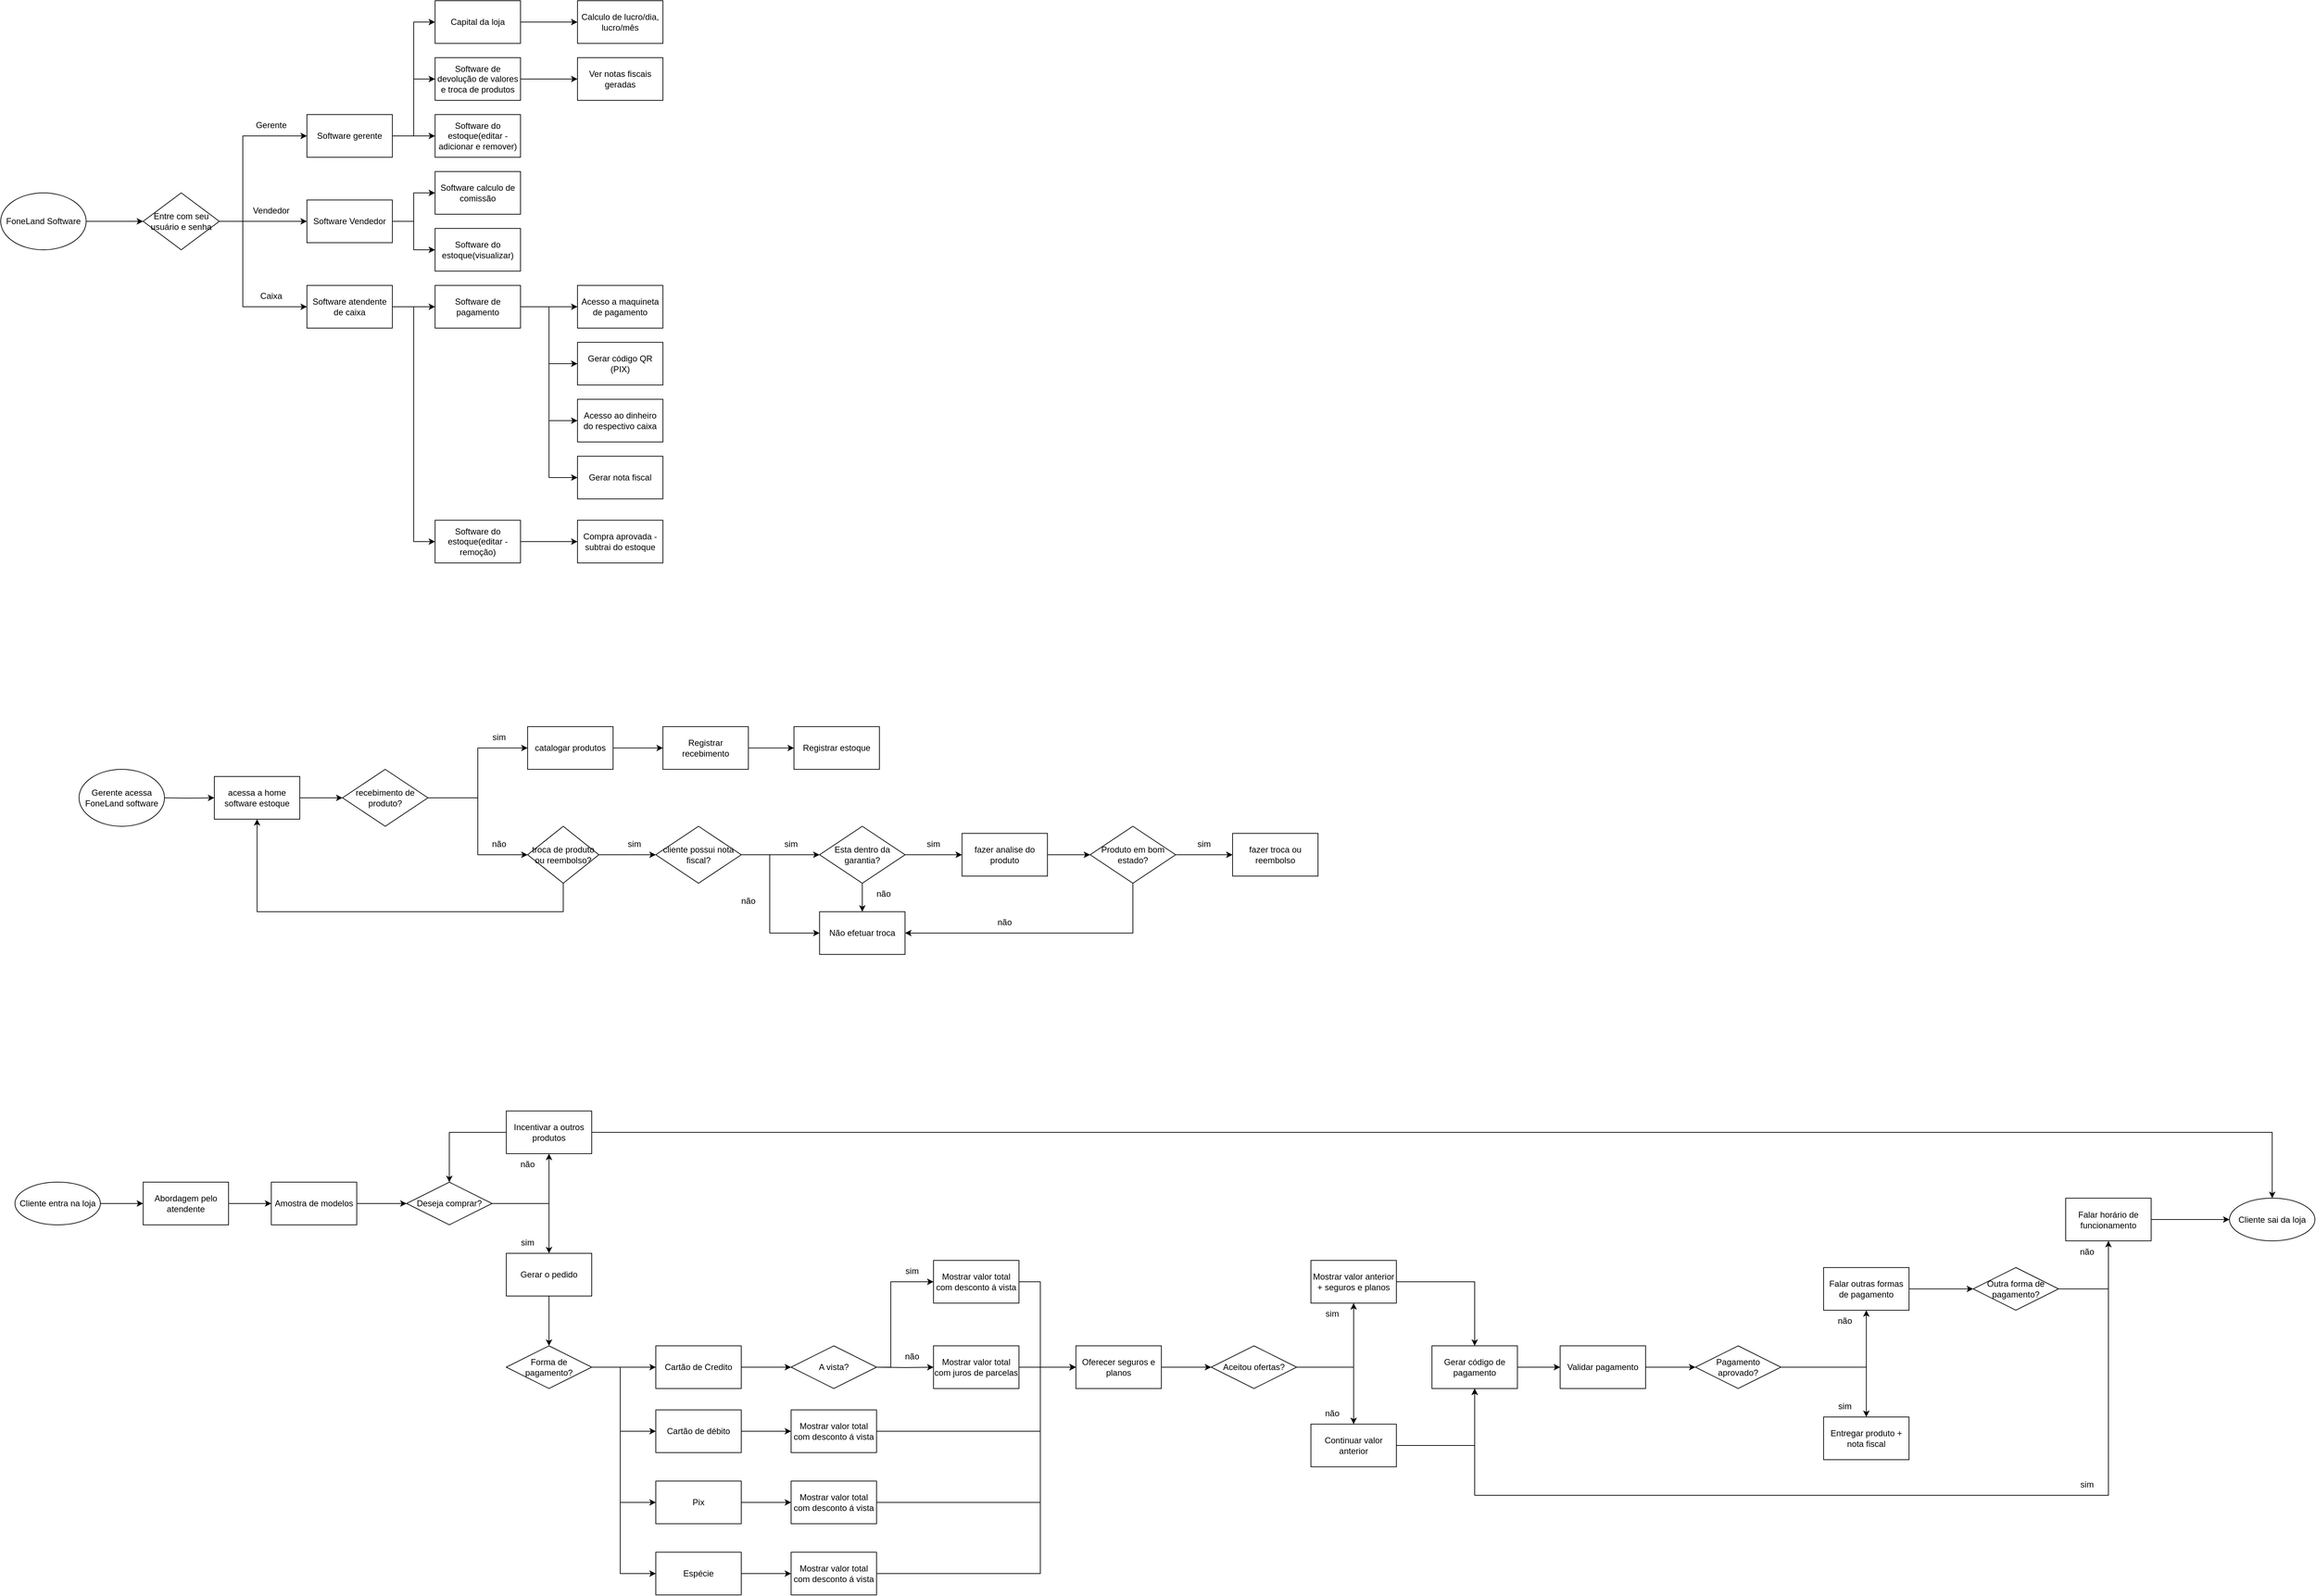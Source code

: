 <mxfile version="21.2.9" type="device">
  <diagram name="Página-1" id="Xs3ifvzI2LJTr8QBWfeC">
    <mxGraphModel dx="3720" dy="2811" grid="1" gridSize="10" guides="1" tooltips="1" connect="1" arrows="1" fold="1" page="1" pageScale="1" pageWidth="827" pageHeight="1169" math="0" shadow="0">
      <root>
        <mxCell id="0" />
        <mxCell id="1" parent="0" />
        <mxCell id="K2g0FsAZ2H5_rs0uaE8K-20" style="edgeStyle=orthogonalEdgeStyle;rounded=0;orthogonalLoop=1;jettySize=auto;html=1;entryX=0;entryY=0.5;entryDx=0;entryDy=0;" edge="1" parent="1" source="K2g0FsAZ2H5_rs0uaE8K-21" target="K2g0FsAZ2H5_rs0uaE8K-25">
          <mxGeometry relative="1" as="geometry" />
        </mxCell>
        <mxCell id="K2g0FsAZ2H5_rs0uaE8K-21" value="Abordagem pelo atendente" style="rounded=0;whiteSpace=wrap;html=1;" vertex="1" parent="1">
          <mxGeometry x="200" y="890" width="120" height="60" as="geometry" />
        </mxCell>
        <mxCell id="K2g0FsAZ2H5_rs0uaE8K-22" style="edgeStyle=orthogonalEdgeStyle;rounded=0;orthogonalLoop=1;jettySize=auto;html=1;" edge="1" parent="1" source="K2g0FsAZ2H5_rs0uaE8K-23" target="K2g0FsAZ2H5_rs0uaE8K-21">
          <mxGeometry relative="1" as="geometry" />
        </mxCell>
        <mxCell id="K2g0FsAZ2H5_rs0uaE8K-23" value="Cliente entra na loja" style="ellipse;whiteSpace=wrap;html=1;" vertex="1" parent="1">
          <mxGeometry x="20" y="890" width="120" height="60" as="geometry" />
        </mxCell>
        <mxCell id="K2g0FsAZ2H5_rs0uaE8K-24" style="edgeStyle=orthogonalEdgeStyle;rounded=0;orthogonalLoop=1;jettySize=auto;html=1;" edge="1" parent="1" source="K2g0FsAZ2H5_rs0uaE8K-25" target="K2g0FsAZ2H5_rs0uaE8K-28">
          <mxGeometry relative="1" as="geometry" />
        </mxCell>
        <mxCell id="K2g0FsAZ2H5_rs0uaE8K-25" value="Amostra de modelos" style="rounded=0;whiteSpace=wrap;html=1;" vertex="1" parent="1">
          <mxGeometry x="380" y="890" width="120" height="60" as="geometry" />
        </mxCell>
        <mxCell id="K2g0FsAZ2H5_rs0uaE8K-26" value="" style="edgeStyle=orthogonalEdgeStyle;rounded=0;orthogonalLoop=1;jettySize=auto;html=1;" edge="1" parent="1" source="K2g0FsAZ2H5_rs0uaE8K-28" target="K2g0FsAZ2H5_rs0uaE8K-30">
          <mxGeometry relative="1" as="geometry" />
        </mxCell>
        <mxCell id="K2g0FsAZ2H5_rs0uaE8K-27" value="" style="edgeStyle=orthogonalEdgeStyle;rounded=0;orthogonalLoop=1;jettySize=auto;html=1;" edge="1" parent="1" source="K2g0FsAZ2H5_rs0uaE8K-28" target="K2g0FsAZ2H5_rs0uaE8K-33">
          <mxGeometry relative="1" as="geometry" />
        </mxCell>
        <mxCell id="K2g0FsAZ2H5_rs0uaE8K-28" value="Deseja comprar?" style="rhombus;whiteSpace=wrap;html=1;" vertex="1" parent="1">
          <mxGeometry x="570" y="890" width="120" height="60" as="geometry" />
        </mxCell>
        <mxCell id="K2g0FsAZ2H5_rs0uaE8K-29" style="edgeStyle=orthogonalEdgeStyle;rounded=0;orthogonalLoop=1;jettySize=auto;html=1;entryX=0.5;entryY=0;entryDx=0;entryDy=0;" edge="1" parent="1" source="K2g0FsAZ2H5_rs0uaE8K-30" target="K2g0FsAZ2H5_rs0uaE8K-42">
          <mxGeometry relative="1" as="geometry" />
        </mxCell>
        <mxCell id="K2g0FsAZ2H5_rs0uaE8K-30" value="Gerar o pedido" style="whiteSpace=wrap;html=1;" vertex="1" parent="1">
          <mxGeometry x="710" y="990" width="120" height="60" as="geometry" />
        </mxCell>
        <mxCell id="K2g0FsAZ2H5_rs0uaE8K-31" style="edgeStyle=orthogonalEdgeStyle;rounded=0;orthogonalLoop=1;jettySize=auto;html=1;entryX=0.5;entryY=0;entryDx=0;entryDy=0;" edge="1" parent="1" source="K2g0FsAZ2H5_rs0uaE8K-33" target="K2g0FsAZ2H5_rs0uaE8K-28">
          <mxGeometry relative="1" as="geometry" />
        </mxCell>
        <mxCell id="K2g0FsAZ2H5_rs0uaE8K-32" style="edgeStyle=orthogonalEdgeStyle;rounded=0;orthogonalLoop=1;jettySize=auto;html=1;" edge="1" parent="1" source="K2g0FsAZ2H5_rs0uaE8K-33" target="K2g0FsAZ2H5_rs0uaE8K-90">
          <mxGeometry relative="1" as="geometry" />
        </mxCell>
        <mxCell id="K2g0FsAZ2H5_rs0uaE8K-33" value="Incentivar a outros produtos" style="whiteSpace=wrap;html=1;" vertex="1" parent="1">
          <mxGeometry x="710" y="790" width="120" height="60" as="geometry" />
        </mxCell>
        <mxCell id="K2g0FsAZ2H5_rs0uaE8K-34" value="sim" style="text;html=1;strokeColor=none;fillColor=none;align=center;verticalAlign=middle;whiteSpace=wrap;rounded=0;" vertex="1" parent="1">
          <mxGeometry x="710" y="960" width="60" height="30" as="geometry" />
        </mxCell>
        <mxCell id="K2g0FsAZ2H5_rs0uaE8K-35" value="não" style="text;html=1;strokeColor=none;fillColor=none;align=center;verticalAlign=middle;whiteSpace=wrap;rounded=0;" vertex="1" parent="1">
          <mxGeometry x="710" y="850" width="60" height="30" as="geometry" />
        </mxCell>
        <mxCell id="K2g0FsAZ2H5_rs0uaE8K-36" style="edgeStyle=orthogonalEdgeStyle;rounded=0;orthogonalLoop=1;jettySize=auto;html=1;entryX=0;entryY=0.5;entryDx=0;entryDy=0;" edge="1" parent="1" source="K2g0FsAZ2H5_rs0uaE8K-37" target="K2g0FsAZ2H5_rs0uaE8K-51">
          <mxGeometry relative="1" as="geometry">
            <Array as="points">
              <mxPoint x="1250" y="1150" />
              <mxPoint x="1250" y="1030" />
            </Array>
          </mxGeometry>
        </mxCell>
        <mxCell id="K2g0FsAZ2H5_rs0uaE8K-37" value="A vista?" style="rhombus;whiteSpace=wrap;html=1;" vertex="1" parent="1">
          <mxGeometry x="1110" y="1120" width="120" height="60" as="geometry" />
        </mxCell>
        <mxCell id="K2g0FsAZ2H5_rs0uaE8K-38" value="" style="edgeStyle=orthogonalEdgeStyle;rounded=0;orthogonalLoop=1;jettySize=auto;html=1;entryX=0;entryY=0.5;entryDx=0;entryDy=0;" edge="1" parent="1" source="K2g0FsAZ2H5_rs0uaE8K-42" target="K2g0FsAZ2H5_rs0uaE8K-44">
          <mxGeometry relative="1" as="geometry">
            <Array as="points">
              <mxPoint x="870" y="1150" />
              <mxPoint x="870" y="1240" />
            </Array>
          </mxGeometry>
        </mxCell>
        <mxCell id="K2g0FsAZ2H5_rs0uaE8K-39" style="edgeStyle=orthogonalEdgeStyle;rounded=0;orthogonalLoop=1;jettySize=auto;html=1;entryX=0;entryY=0.5;entryDx=0;entryDy=0;" edge="1" parent="1" source="K2g0FsAZ2H5_rs0uaE8K-42" target="K2g0FsAZ2H5_rs0uaE8K-46">
          <mxGeometry relative="1" as="geometry" />
        </mxCell>
        <mxCell id="K2g0FsAZ2H5_rs0uaE8K-40" style="edgeStyle=orthogonalEdgeStyle;rounded=0;orthogonalLoop=1;jettySize=auto;html=1;entryX=0;entryY=0.5;entryDx=0;entryDy=0;" edge="1" parent="1" source="K2g0FsAZ2H5_rs0uaE8K-42" target="K2g0FsAZ2H5_rs0uaE8K-48">
          <mxGeometry relative="1" as="geometry">
            <Array as="points">
              <mxPoint x="870" y="1150" />
              <mxPoint x="870" y="1340" />
            </Array>
          </mxGeometry>
        </mxCell>
        <mxCell id="K2g0FsAZ2H5_rs0uaE8K-41" style="edgeStyle=orthogonalEdgeStyle;rounded=0;orthogonalLoop=1;jettySize=auto;html=1;entryX=0;entryY=0.5;entryDx=0;entryDy=0;" edge="1" parent="1" source="K2g0FsAZ2H5_rs0uaE8K-42" target="K2g0FsAZ2H5_rs0uaE8K-92">
          <mxGeometry relative="1" as="geometry">
            <Array as="points">
              <mxPoint x="870" y="1150" />
              <mxPoint x="870" y="1440" />
            </Array>
          </mxGeometry>
        </mxCell>
        <mxCell id="K2g0FsAZ2H5_rs0uaE8K-42" value="Forma de pagamento?" style="rhombus;whiteSpace=wrap;html=1;" vertex="1" parent="1">
          <mxGeometry x="710" y="1120" width="120" height="60" as="geometry" />
        </mxCell>
        <mxCell id="K2g0FsAZ2H5_rs0uaE8K-43" style="edgeStyle=orthogonalEdgeStyle;rounded=0;orthogonalLoop=1;jettySize=auto;html=1;" edge="1" parent="1" source="K2g0FsAZ2H5_rs0uaE8K-44" target="K2g0FsAZ2H5_rs0uaE8K-55">
          <mxGeometry relative="1" as="geometry" />
        </mxCell>
        <mxCell id="K2g0FsAZ2H5_rs0uaE8K-44" value="Cartão de débito" style="whiteSpace=wrap;html=1;" vertex="1" parent="1">
          <mxGeometry x="920" y="1210" width="120" height="60" as="geometry" />
        </mxCell>
        <mxCell id="K2g0FsAZ2H5_rs0uaE8K-45" style="edgeStyle=orthogonalEdgeStyle;rounded=0;orthogonalLoop=1;jettySize=auto;html=1;entryX=0;entryY=0.5;entryDx=0;entryDy=0;" edge="1" parent="1" source="K2g0FsAZ2H5_rs0uaE8K-46" target="K2g0FsAZ2H5_rs0uaE8K-37">
          <mxGeometry relative="1" as="geometry" />
        </mxCell>
        <mxCell id="K2g0FsAZ2H5_rs0uaE8K-46" value="Cartão de Credito" style="whiteSpace=wrap;html=1;" vertex="1" parent="1">
          <mxGeometry x="920" y="1120" width="120" height="60" as="geometry" />
        </mxCell>
        <mxCell id="K2g0FsAZ2H5_rs0uaE8K-47" style="edgeStyle=orthogonalEdgeStyle;rounded=0;orthogonalLoop=1;jettySize=auto;html=1;entryX=0;entryY=0.5;entryDx=0;entryDy=0;" edge="1" parent="1" source="K2g0FsAZ2H5_rs0uaE8K-48" target="K2g0FsAZ2H5_rs0uaE8K-57">
          <mxGeometry relative="1" as="geometry" />
        </mxCell>
        <mxCell id="K2g0FsAZ2H5_rs0uaE8K-48" value="Pix" style="whiteSpace=wrap;html=1;" vertex="1" parent="1">
          <mxGeometry x="920" y="1310" width="120" height="60" as="geometry" />
        </mxCell>
        <mxCell id="K2g0FsAZ2H5_rs0uaE8K-49" style="edgeStyle=orthogonalEdgeStyle;rounded=0;orthogonalLoop=1;jettySize=auto;html=1;entryX=0;entryY=0.5;entryDx=0;entryDy=0;" edge="1" parent="1" target="K2g0FsAZ2H5_rs0uaE8K-53">
          <mxGeometry relative="1" as="geometry">
            <mxPoint x="1230" y="1150" as="sourcePoint" />
          </mxGeometry>
        </mxCell>
        <mxCell id="K2g0FsAZ2H5_rs0uaE8K-50" style="edgeStyle=orthogonalEdgeStyle;rounded=0;orthogonalLoop=1;jettySize=auto;html=1;entryX=0;entryY=0.5;entryDx=0;entryDy=0;" edge="1" parent="1" source="K2g0FsAZ2H5_rs0uaE8K-51" target="K2g0FsAZ2H5_rs0uaE8K-59">
          <mxGeometry relative="1" as="geometry">
            <Array as="points">
              <mxPoint x="1460" y="1030" />
              <mxPoint x="1460" y="1150" />
            </Array>
          </mxGeometry>
        </mxCell>
        <mxCell id="K2g0FsAZ2H5_rs0uaE8K-51" value="Mostrar valor total com desconto á vista" style="whiteSpace=wrap;html=1;" vertex="1" parent="1">
          <mxGeometry x="1310" y="1000" width="120" height="60" as="geometry" />
        </mxCell>
        <mxCell id="K2g0FsAZ2H5_rs0uaE8K-52" style="edgeStyle=orthogonalEdgeStyle;rounded=0;orthogonalLoop=1;jettySize=auto;html=1;entryX=0;entryY=0.5;entryDx=0;entryDy=0;" edge="1" parent="1" source="K2g0FsAZ2H5_rs0uaE8K-53" target="K2g0FsAZ2H5_rs0uaE8K-59">
          <mxGeometry relative="1" as="geometry" />
        </mxCell>
        <mxCell id="K2g0FsAZ2H5_rs0uaE8K-53" value="Mostrar valor total com juros de parcelas" style="whiteSpace=wrap;html=1;" vertex="1" parent="1">
          <mxGeometry x="1310" y="1120" width="120" height="60" as="geometry" />
        </mxCell>
        <mxCell id="K2g0FsAZ2H5_rs0uaE8K-54" style="edgeStyle=orthogonalEdgeStyle;rounded=0;orthogonalLoop=1;jettySize=auto;html=1;entryX=0;entryY=0.5;entryDx=0;entryDy=0;" edge="1" parent="1" source="K2g0FsAZ2H5_rs0uaE8K-55" target="K2g0FsAZ2H5_rs0uaE8K-59">
          <mxGeometry relative="1" as="geometry">
            <Array as="points">
              <mxPoint x="1460" y="1240" />
              <mxPoint x="1460" y="1150" />
            </Array>
          </mxGeometry>
        </mxCell>
        <mxCell id="K2g0FsAZ2H5_rs0uaE8K-55" value="Mostrar valor total com desconto á vista" style="whiteSpace=wrap;html=1;" vertex="1" parent="1">
          <mxGeometry x="1110" y="1210" width="120" height="60" as="geometry" />
        </mxCell>
        <mxCell id="K2g0FsAZ2H5_rs0uaE8K-56" style="edgeStyle=orthogonalEdgeStyle;rounded=0;orthogonalLoop=1;jettySize=auto;html=1;entryX=0;entryY=0.5;entryDx=0;entryDy=0;" edge="1" parent="1" source="K2g0FsAZ2H5_rs0uaE8K-57" target="K2g0FsAZ2H5_rs0uaE8K-59">
          <mxGeometry relative="1" as="geometry">
            <Array as="points">
              <mxPoint x="1460" y="1340" />
              <mxPoint x="1460" y="1150" />
            </Array>
          </mxGeometry>
        </mxCell>
        <mxCell id="K2g0FsAZ2H5_rs0uaE8K-57" value="Mostrar valor total com desconto á vista" style="whiteSpace=wrap;html=1;" vertex="1" parent="1">
          <mxGeometry x="1110" y="1310" width="120" height="60" as="geometry" />
        </mxCell>
        <mxCell id="K2g0FsAZ2H5_rs0uaE8K-58" style="edgeStyle=orthogonalEdgeStyle;rounded=0;orthogonalLoop=1;jettySize=auto;html=1;entryX=0;entryY=0.5;entryDx=0;entryDy=0;" edge="1" parent="1" source="K2g0FsAZ2H5_rs0uaE8K-59" target="K2g0FsAZ2H5_rs0uaE8K-68">
          <mxGeometry relative="1" as="geometry" />
        </mxCell>
        <mxCell id="K2g0FsAZ2H5_rs0uaE8K-59" value="Oferecer seguros e planos" style="whiteSpace=wrap;html=1;" vertex="1" parent="1">
          <mxGeometry x="1510" y="1120" width="120" height="60" as="geometry" />
        </mxCell>
        <mxCell id="K2g0FsAZ2H5_rs0uaE8K-60" style="edgeStyle=orthogonalEdgeStyle;rounded=0;orthogonalLoop=1;jettySize=auto;html=1;" edge="1" parent="1" source="K2g0FsAZ2H5_rs0uaE8K-62" target="K2g0FsAZ2H5_rs0uaE8K-65">
          <mxGeometry relative="1" as="geometry" />
        </mxCell>
        <mxCell id="K2g0FsAZ2H5_rs0uaE8K-61" style="edgeStyle=orthogonalEdgeStyle;rounded=0;orthogonalLoop=1;jettySize=auto;html=1;" edge="1" parent="1" source="K2g0FsAZ2H5_rs0uaE8K-62" target="K2g0FsAZ2H5_rs0uaE8K-64">
          <mxGeometry relative="1" as="geometry" />
        </mxCell>
        <mxCell id="K2g0FsAZ2H5_rs0uaE8K-62" value="Pagamento aprovado?" style="rhombus;whiteSpace=wrap;html=1;" vertex="1" parent="1">
          <mxGeometry x="2380" y="1120" width="120" height="60" as="geometry" />
        </mxCell>
        <mxCell id="K2g0FsAZ2H5_rs0uaE8K-63" style="edgeStyle=orthogonalEdgeStyle;rounded=0;orthogonalLoop=1;jettySize=auto;html=1;entryX=0;entryY=0.5;entryDx=0;entryDy=0;" edge="1" parent="1" source="K2g0FsAZ2H5_rs0uaE8K-64" target="K2g0FsAZ2H5_rs0uaE8K-85">
          <mxGeometry relative="1" as="geometry" />
        </mxCell>
        <mxCell id="K2g0FsAZ2H5_rs0uaE8K-64" value="Falar outras formas de pagamento" style="whiteSpace=wrap;html=1;" vertex="1" parent="1">
          <mxGeometry x="2560" y="1010" width="120" height="60" as="geometry" />
        </mxCell>
        <mxCell id="K2g0FsAZ2H5_rs0uaE8K-65" value="Entregar produto + nota fiscal" style="whiteSpace=wrap;html=1;" vertex="1" parent="1">
          <mxGeometry x="2560" y="1220" width="120" height="60" as="geometry" />
        </mxCell>
        <mxCell id="K2g0FsAZ2H5_rs0uaE8K-66" style="edgeStyle=orthogonalEdgeStyle;rounded=0;orthogonalLoop=1;jettySize=auto;html=1;entryX=0.5;entryY=1;entryDx=0;entryDy=0;" edge="1" parent="1" source="K2g0FsAZ2H5_rs0uaE8K-68" target="K2g0FsAZ2H5_rs0uaE8K-72">
          <mxGeometry relative="1" as="geometry" />
        </mxCell>
        <mxCell id="K2g0FsAZ2H5_rs0uaE8K-67" style="edgeStyle=orthogonalEdgeStyle;rounded=0;orthogonalLoop=1;jettySize=auto;html=1;entryX=0.5;entryY=0;entryDx=0;entryDy=0;" edge="1" parent="1" source="K2g0FsAZ2H5_rs0uaE8K-68" target="K2g0FsAZ2H5_rs0uaE8K-74">
          <mxGeometry relative="1" as="geometry" />
        </mxCell>
        <mxCell id="K2g0FsAZ2H5_rs0uaE8K-68" value="Aceitou ofertas?" style="rhombus;whiteSpace=wrap;html=1;" vertex="1" parent="1">
          <mxGeometry x="1700" y="1120" width="120" height="60" as="geometry" />
        </mxCell>
        <mxCell id="K2g0FsAZ2H5_rs0uaE8K-69" value="sim" style="text;html=1;strokeColor=none;fillColor=none;align=center;verticalAlign=middle;whiteSpace=wrap;rounded=0;" vertex="1" parent="1">
          <mxGeometry x="1250" y="1000" width="60" height="30" as="geometry" />
        </mxCell>
        <mxCell id="K2g0FsAZ2H5_rs0uaE8K-70" value="não" style="text;html=1;strokeColor=none;fillColor=none;align=center;verticalAlign=middle;whiteSpace=wrap;rounded=0;" vertex="1" parent="1">
          <mxGeometry x="1250" y="1120" width="60" height="30" as="geometry" />
        </mxCell>
        <mxCell id="K2g0FsAZ2H5_rs0uaE8K-71" style="edgeStyle=orthogonalEdgeStyle;rounded=0;orthogonalLoop=1;jettySize=auto;html=1;entryX=0.5;entryY=0;entryDx=0;entryDy=0;" edge="1" parent="1" source="K2g0FsAZ2H5_rs0uaE8K-72" target="K2g0FsAZ2H5_rs0uaE8K-78">
          <mxGeometry relative="1" as="geometry" />
        </mxCell>
        <mxCell id="K2g0FsAZ2H5_rs0uaE8K-72" value="Mostrar valor anterior + seguros e planos" style="rounded=0;whiteSpace=wrap;html=1;" vertex="1" parent="1">
          <mxGeometry x="1840" y="1000" width="120" height="60" as="geometry" />
        </mxCell>
        <mxCell id="K2g0FsAZ2H5_rs0uaE8K-73" style="edgeStyle=orthogonalEdgeStyle;rounded=0;orthogonalLoop=1;jettySize=auto;html=1;entryX=0.5;entryY=1;entryDx=0;entryDy=0;" edge="1" parent="1" source="K2g0FsAZ2H5_rs0uaE8K-74" target="K2g0FsAZ2H5_rs0uaE8K-78">
          <mxGeometry relative="1" as="geometry" />
        </mxCell>
        <mxCell id="K2g0FsAZ2H5_rs0uaE8K-74" value="Continuar valor anterior" style="rounded=0;whiteSpace=wrap;html=1;" vertex="1" parent="1">
          <mxGeometry x="1840" y="1230" width="120" height="60" as="geometry" />
        </mxCell>
        <mxCell id="K2g0FsAZ2H5_rs0uaE8K-75" value="sim" style="text;html=1;strokeColor=none;fillColor=none;align=center;verticalAlign=middle;whiteSpace=wrap;rounded=0;" vertex="1" parent="1">
          <mxGeometry x="1840" y="1060" width="60" height="30" as="geometry" />
        </mxCell>
        <mxCell id="K2g0FsAZ2H5_rs0uaE8K-76" value="não" style="text;html=1;strokeColor=none;fillColor=none;align=center;verticalAlign=middle;whiteSpace=wrap;rounded=0;" vertex="1" parent="1">
          <mxGeometry x="1840" y="1200" width="60" height="30" as="geometry" />
        </mxCell>
        <mxCell id="K2g0FsAZ2H5_rs0uaE8K-77" style="edgeStyle=orthogonalEdgeStyle;rounded=0;orthogonalLoop=1;jettySize=auto;html=1;entryX=0;entryY=0.5;entryDx=0;entryDy=0;" edge="1" parent="1" source="K2g0FsAZ2H5_rs0uaE8K-78" target="K2g0FsAZ2H5_rs0uaE8K-80">
          <mxGeometry relative="1" as="geometry" />
        </mxCell>
        <mxCell id="K2g0FsAZ2H5_rs0uaE8K-78" value="Gerar código de pagamento" style="rounded=0;whiteSpace=wrap;html=1;" vertex="1" parent="1">
          <mxGeometry x="2010" y="1120" width="120" height="60" as="geometry" />
        </mxCell>
        <mxCell id="K2g0FsAZ2H5_rs0uaE8K-79" style="edgeStyle=orthogonalEdgeStyle;rounded=0;orthogonalLoop=1;jettySize=auto;html=1;" edge="1" parent="1" source="K2g0FsAZ2H5_rs0uaE8K-80" target="K2g0FsAZ2H5_rs0uaE8K-62">
          <mxGeometry relative="1" as="geometry" />
        </mxCell>
        <mxCell id="K2g0FsAZ2H5_rs0uaE8K-80" value="Validar pagamento" style="rounded=0;whiteSpace=wrap;html=1;" vertex="1" parent="1">
          <mxGeometry x="2190" y="1120" width="120" height="60" as="geometry" />
        </mxCell>
        <mxCell id="K2g0FsAZ2H5_rs0uaE8K-81" value="sim" style="text;html=1;strokeColor=none;fillColor=none;align=center;verticalAlign=middle;whiteSpace=wrap;rounded=0;" vertex="1" parent="1">
          <mxGeometry x="2560" y="1190" width="60" height="30" as="geometry" />
        </mxCell>
        <mxCell id="K2g0FsAZ2H5_rs0uaE8K-82" value="não" style="text;html=1;strokeColor=none;fillColor=none;align=center;verticalAlign=middle;whiteSpace=wrap;rounded=0;" vertex="1" parent="1">
          <mxGeometry x="2560" y="1070" width="60" height="30" as="geometry" />
        </mxCell>
        <mxCell id="K2g0FsAZ2H5_rs0uaE8K-83" style="edgeStyle=orthogonalEdgeStyle;rounded=0;orthogonalLoop=1;jettySize=auto;html=1;" edge="1" parent="1" source="K2g0FsAZ2H5_rs0uaE8K-85" target="K2g0FsAZ2H5_rs0uaE8K-87">
          <mxGeometry relative="1" as="geometry" />
        </mxCell>
        <mxCell id="K2g0FsAZ2H5_rs0uaE8K-84" style="edgeStyle=orthogonalEdgeStyle;rounded=0;orthogonalLoop=1;jettySize=auto;html=1;" edge="1" parent="1" source="K2g0FsAZ2H5_rs0uaE8K-85" target="K2g0FsAZ2H5_rs0uaE8K-78">
          <mxGeometry relative="1" as="geometry">
            <Array as="points">
              <mxPoint x="2960" y="1040" />
              <mxPoint x="2960" y="1330" />
              <mxPoint x="2070" y="1330" />
            </Array>
          </mxGeometry>
        </mxCell>
        <mxCell id="K2g0FsAZ2H5_rs0uaE8K-85" value="Outra forma de pagamento?" style="rhombus;whiteSpace=wrap;html=1;" vertex="1" parent="1">
          <mxGeometry x="2770" y="1010" width="120" height="60" as="geometry" />
        </mxCell>
        <mxCell id="K2g0FsAZ2H5_rs0uaE8K-86" style="edgeStyle=orthogonalEdgeStyle;rounded=0;orthogonalLoop=1;jettySize=auto;html=1;" edge="1" parent="1" source="K2g0FsAZ2H5_rs0uaE8K-87" target="K2g0FsAZ2H5_rs0uaE8K-90">
          <mxGeometry relative="1" as="geometry" />
        </mxCell>
        <mxCell id="K2g0FsAZ2H5_rs0uaE8K-87" value="Falar horário de funcionamento" style="whiteSpace=wrap;html=1;" vertex="1" parent="1">
          <mxGeometry x="2900" y="912.5" width="120" height="60" as="geometry" />
        </mxCell>
        <mxCell id="K2g0FsAZ2H5_rs0uaE8K-88" value="sim" style="text;html=1;strokeColor=none;fillColor=none;align=center;verticalAlign=middle;whiteSpace=wrap;rounded=0;" vertex="1" parent="1">
          <mxGeometry x="2900" y="1300" width="60" height="30" as="geometry" />
        </mxCell>
        <mxCell id="K2g0FsAZ2H5_rs0uaE8K-89" value="não" style="text;html=1;strokeColor=none;fillColor=none;align=center;verticalAlign=middle;whiteSpace=wrap;rounded=0;" vertex="1" parent="1">
          <mxGeometry x="2900" y="972.5" width="60" height="30" as="geometry" />
        </mxCell>
        <mxCell id="K2g0FsAZ2H5_rs0uaE8K-90" value="Cliente sai da loja" style="ellipse;whiteSpace=wrap;html=1;" vertex="1" parent="1">
          <mxGeometry x="3130" y="912.5" width="120" height="60" as="geometry" />
        </mxCell>
        <mxCell id="K2g0FsAZ2H5_rs0uaE8K-91" style="edgeStyle=orthogonalEdgeStyle;rounded=0;orthogonalLoop=1;jettySize=auto;html=1;" edge="1" parent="1" source="K2g0FsAZ2H5_rs0uaE8K-92" target="K2g0FsAZ2H5_rs0uaE8K-94">
          <mxGeometry relative="1" as="geometry" />
        </mxCell>
        <mxCell id="K2g0FsAZ2H5_rs0uaE8K-92" value="Espécie" style="whiteSpace=wrap;html=1;" vertex="1" parent="1">
          <mxGeometry x="920" y="1410" width="120" height="60" as="geometry" />
        </mxCell>
        <mxCell id="K2g0FsAZ2H5_rs0uaE8K-93" style="edgeStyle=orthogonalEdgeStyle;rounded=0;orthogonalLoop=1;jettySize=auto;html=1;entryX=0;entryY=0.5;entryDx=0;entryDy=0;" edge="1" parent="1" source="K2g0FsAZ2H5_rs0uaE8K-94" target="K2g0FsAZ2H5_rs0uaE8K-59">
          <mxGeometry relative="1" as="geometry">
            <Array as="points">
              <mxPoint x="1460" y="1440" />
              <mxPoint x="1460" y="1150" />
            </Array>
          </mxGeometry>
        </mxCell>
        <mxCell id="K2g0FsAZ2H5_rs0uaE8K-94" value="Mostrar valor total com desconto á vista" style="whiteSpace=wrap;html=1;" vertex="1" parent="1">
          <mxGeometry x="1110" y="1410" width="120" height="60" as="geometry" />
        </mxCell>
        <mxCell id="K2g0FsAZ2H5_rs0uaE8K-95" style="edgeStyle=orthogonalEdgeStyle;rounded=0;orthogonalLoop=1;jettySize=auto;html=1;" edge="1" parent="1" source="K2g0FsAZ2H5_rs0uaE8K-96" target="K2g0FsAZ2H5_rs0uaE8K-100">
          <mxGeometry relative="1" as="geometry" />
        </mxCell>
        <mxCell id="K2g0FsAZ2H5_rs0uaE8K-96" value="FoneLand Software" style="ellipse;whiteSpace=wrap;html=1;" vertex="1" parent="1">
          <mxGeometry y="-500" width="120" height="80" as="geometry" />
        </mxCell>
        <mxCell id="K2g0FsAZ2H5_rs0uaE8K-97" style="edgeStyle=orthogonalEdgeStyle;rounded=0;orthogonalLoop=1;jettySize=auto;html=1;entryX=0;entryY=0.5;entryDx=0;entryDy=0;" edge="1" parent="1" source="K2g0FsAZ2H5_rs0uaE8K-100" target="K2g0FsAZ2H5_rs0uaE8K-106">
          <mxGeometry relative="1" as="geometry" />
        </mxCell>
        <mxCell id="K2g0FsAZ2H5_rs0uaE8K-98" style="edgeStyle=orthogonalEdgeStyle;rounded=0;orthogonalLoop=1;jettySize=auto;html=1;entryX=0;entryY=0.5;entryDx=0;entryDy=0;" edge="1" parent="1" source="K2g0FsAZ2H5_rs0uaE8K-100" target="K2g0FsAZ2H5_rs0uaE8K-110">
          <mxGeometry relative="1" as="geometry">
            <Array as="points">
              <mxPoint x="340" y="-460" />
              <mxPoint x="340" y="-580" />
              <mxPoint x="430" y="-580" />
            </Array>
          </mxGeometry>
        </mxCell>
        <mxCell id="K2g0FsAZ2H5_rs0uaE8K-99" style="edgeStyle=orthogonalEdgeStyle;rounded=0;orthogonalLoop=1;jettySize=auto;html=1;entryX=0;entryY=0.5;entryDx=0;entryDy=0;" edge="1" parent="1" source="K2g0FsAZ2H5_rs0uaE8K-100" target="K2g0FsAZ2H5_rs0uaE8K-103">
          <mxGeometry relative="1" as="geometry">
            <Array as="points">
              <mxPoint x="340" y="-460" />
              <mxPoint x="340" y="-340" />
            </Array>
          </mxGeometry>
        </mxCell>
        <mxCell id="K2g0FsAZ2H5_rs0uaE8K-100" value="Entre com seu usuário e senha" style="rhombus;whiteSpace=wrap;html=1;" vertex="1" parent="1">
          <mxGeometry x="200" y="-500" width="107" height="80" as="geometry" />
        </mxCell>
        <mxCell id="K2g0FsAZ2H5_rs0uaE8K-101" style="edgeStyle=orthogonalEdgeStyle;rounded=0;orthogonalLoop=1;jettySize=auto;html=1;entryX=0;entryY=0.5;entryDx=0;entryDy=0;" edge="1" parent="1" source="K2g0FsAZ2H5_rs0uaE8K-103" target="K2g0FsAZ2H5_rs0uaE8K-121">
          <mxGeometry relative="1" as="geometry" />
        </mxCell>
        <mxCell id="K2g0FsAZ2H5_rs0uaE8K-102" style="edgeStyle=orthogonalEdgeStyle;rounded=0;orthogonalLoop=1;jettySize=auto;html=1;entryX=0;entryY=0.5;entryDx=0;entryDy=0;" edge="1" parent="1" source="K2g0FsAZ2H5_rs0uaE8K-103" target="K2g0FsAZ2H5_rs0uaE8K-123">
          <mxGeometry relative="1" as="geometry">
            <Array as="points">
              <mxPoint x="580" y="-340" />
              <mxPoint x="580" y="-10" />
            </Array>
          </mxGeometry>
        </mxCell>
        <mxCell id="K2g0FsAZ2H5_rs0uaE8K-103" value="Software atendente de caixa" style="rounded=0;whiteSpace=wrap;html=1;" vertex="1" parent="1">
          <mxGeometry x="430" y="-370" width="120" height="60" as="geometry" />
        </mxCell>
        <mxCell id="K2g0FsAZ2H5_rs0uaE8K-104" style="edgeStyle=orthogonalEdgeStyle;rounded=0;orthogonalLoop=1;jettySize=auto;html=1;" edge="1" parent="1" source="K2g0FsAZ2H5_rs0uaE8K-106" target="K2g0FsAZ2H5_rs0uaE8K-114">
          <mxGeometry relative="1" as="geometry" />
        </mxCell>
        <mxCell id="K2g0FsAZ2H5_rs0uaE8K-105" style="edgeStyle=orthogonalEdgeStyle;rounded=0;orthogonalLoop=1;jettySize=auto;html=1;" edge="1" parent="1" source="K2g0FsAZ2H5_rs0uaE8K-106" target="K2g0FsAZ2H5_rs0uaE8K-127">
          <mxGeometry relative="1" as="geometry" />
        </mxCell>
        <mxCell id="K2g0FsAZ2H5_rs0uaE8K-106" value="Software Vendedor" style="rounded=0;whiteSpace=wrap;html=1;" vertex="1" parent="1">
          <mxGeometry x="430" y="-490" width="120" height="60" as="geometry" />
        </mxCell>
        <mxCell id="K2g0FsAZ2H5_rs0uaE8K-107" style="edgeStyle=orthogonalEdgeStyle;rounded=0;orthogonalLoop=1;jettySize=auto;html=1;" edge="1" parent="1" source="K2g0FsAZ2H5_rs0uaE8K-110" target="K2g0FsAZ2H5_rs0uaE8K-116">
          <mxGeometry relative="1" as="geometry" />
        </mxCell>
        <mxCell id="K2g0FsAZ2H5_rs0uaE8K-108" style="edgeStyle=orthogonalEdgeStyle;rounded=0;orthogonalLoop=1;jettySize=auto;html=1;entryX=0;entryY=0.5;entryDx=0;entryDy=0;" edge="1" parent="1" source="K2g0FsAZ2H5_rs0uaE8K-110" target="K2g0FsAZ2H5_rs0uaE8K-129">
          <mxGeometry relative="1" as="geometry" />
        </mxCell>
        <mxCell id="K2g0FsAZ2H5_rs0uaE8K-109" style="edgeStyle=orthogonalEdgeStyle;rounded=0;orthogonalLoop=1;jettySize=auto;html=1;entryX=0;entryY=0.5;entryDx=0;entryDy=0;" edge="1" parent="1" source="K2g0FsAZ2H5_rs0uaE8K-110" target="K2g0FsAZ2H5_rs0uaE8K-131">
          <mxGeometry relative="1" as="geometry" />
        </mxCell>
        <mxCell id="K2g0FsAZ2H5_rs0uaE8K-110" value="Software gerente" style="rounded=0;whiteSpace=wrap;html=1;" vertex="1" parent="1">
          <mxGeometry x="430" y="-610" width="120" height="60" as="geometry" />
        </mxCell>
        <mxCell id="K2g0FsAZ2H5_rs0uaE8K-111" value="Vendedor" style="text;html=1;strokeColor=none;fillColor=none;align=center;verticalAlign=middle;whiteSpace=wrap;rounded=0;" vertex="1" parent="1">
          <mxGeometry x="350" y="-490" width="60" height="30" as="geometry" />
        </mxCell>
        <mxCell id="K2g0FsAZ2H5_rs0uaE8K-112" value="Caixa" style="text;html=1;strokeColor=none;fillColor=none;align=center;verticalAlign=middle;whiteSpace=wrap;rounded=0;" vertex="1" parent="1">
          <mxGeometry x="350" y="-370" width="60" height="30" as="geometry" />
        </mxCell>
        <mxCell id="K2g0FsAZ2H5_rs0uaE8K-113" value="Gerente" style="text;html=1;strokeColor=none;fillColor=none;align=center;verticalAlign=middle;whiteSpace=wrap;rounded=0;" vertex="1" parent="1">
          <mxGeometry x="350" y="-610" width="60" height="30" as="geometry" />
        </mxCell>
        <mxCell id="K2g0FsAZ2H5_rs0uaE8K-114" value="Software do estoque(visualizar)" style="rounded=0;whiteSpace=wrap;html=1;" vertex="1" parent="1">
          <mxGeometry x="610" y="-450" width="120" height="60" as="geometry" />
        </mxCell>
        <mxCell id="K2g0FsAZ2H5_rs0uaE8K-115" value="Acesso a maquineta&lt;br&gt;de pagamento" style="rounded=0;whiteSpace=wrap;html=1;" vertex="1" parent="1">
          <mxGeometry x="810" y="-370" width="120" height="60" as="geometry" />
        </mxCell>
        <mxCell id="K2g0FsAZ2H5_rs0uaE8K-116" value="Software do estoque(editar - adicionar e remover)" style="rounded=0;whiteSpace=wrap;html=1;" vertex="1" parent="1">
          <mxGeometry x="610" y="-610" width="120" height="60" as="geometry" />
        </mxCell>
        <mxCell id="K2g0FsAZ2H5_rs0uaE8K-117" style="edgeStyle=orthogonalEdgeStyle;rounded=0;orthogonalLoop=1;jettySize=auto;html=1;entryX=0;entryY=0.5;entryDx=0;entryDy=0;" edge="1" parent="1" source="K2g0FsAZ2H5_rs0uaE8K-121" target="K2g0FsAZ2H5_rs0uaE8K-115">
          <mxGeometry relative="1" as="geometry">
            <Array as="points">
              <mxPoint x="810" y="-340" />
            </Array>
          </mxGeometry>
        </mxCell>
        <mxCell id="K2g0FsAZ2H5_rs0uaE8K-118" style="edgeStyle=orthogonalEdgeStyle;rounded=0;orthogonalLoop=1;jettySize=auto;html=1;entryX=0;entryY=0.5;entryDx=0;entryDy=0;" edge="1" parent="1" source="K2g0FsAZ2H5_rs0uaE8K-121" target="K2g0FsAZ2H5_rs0uaE8K-125">
          <mxGeometry relative="1" as="geometry" />
        </mxCell>
        <mxCell id="K2g0FsAZ2H5_rs0uaE8K-119" style="edgeStyle=orthogonalEdgeStyle;rounded=0;orthogonalLoop=1;jettySize=auto;html=1;entryX=0;entryY=0.5;entryDx=0;entryDy=0;" edge="1" parent="1" source="K2g0FsAZ2H5_rs0uaE8K-121" target="K2g0FsAZ2H5_rs0uaE8K-126">
          <mxGeometry relative="1" as="geometry" />
        </mxCell>
        <mxCell id="K2g0FsAZ2H5_rs0uaE8K-120" style="edgeStyle=orthogonalEdgeStyle;rounded=0;orthogonalLoop=1;jettySize=auto;html=1;entryX=0;entryY=0.5;entryDx=0;entryDy=0;" edge="1" parent="1" source="K2g0FsAZ2H5_rs0uaE8K-121" target="K2g0FsAZ2H5_rs0uaE8K-134">
          <mxGeometry relative="1" as="geometry" />
        </mxCell>
        <mxCell id="K2g0FsAZ2H5_rs0uaE8K-121" value="Software de pagamento" style="rounded=0;whiteSpace=wrap;html=1;" vertex="1" parent="1">
          <mxGeometry x="610" y="-370" width="120" height="60" as="geometry" />
        </mxCell>
        <mxCell id="K2g0FsAZ2H5_rs0uaE8K-122" value="" style="edgeStyle=orthogonalEdgeStyle;rounded=0;orthogonalLoop=1;jettySize=auto;html=1;" edge="1" parent="1" source="K2g0FsAZ2H5_rs0uaE8K-123" target="K2g0FsAZ2H5_rs0uaE8K-124">
          <mxGeometry relative="1" as="geometry" />
        </mxCell>
        <mxCell id="K2g0FsAZ2H5_rs0uaE8K-123" value="Software do estoque(editar - remoção)" style="rounded=0;whiteSpace=wrap;html=1;" vertex="1" parent="1">
          <mxGeometry x="610" y="-40" width="120" height="60" as="geometry" />
        </mxCell>
        <mxCell id="K2g0FsAZ2H5_rs0uaE8K-124" value="Compra aprovada - subtrai do estoque" style="whiteSpace=wrap;html=1;rounded=0;" vertex="1" parent="1">
          <mxGeometry x="810" y="-40" width="120" height="60" as="geometry" />
        </mxCell>
        <mxCell id="K2g0FsAZ2H5_rs0uaE8K-125" value="Gerar código QR&lt;br&gt;(PIX)" style="rounded=0;whiteSpace=wrap;html=1;" vertex="1" parent="1">
          <mxGeometry x="810" y="-290" width="120" height="60" as="geometry" />
        </mxCell>
        <mxCell id="K2g0FsAZ2H5_rs0uaE8K-126" value="Acesso ao dinheiro do respectivo caixa" style="rounded=0;whiteSpace=wrap;html=1;" vertex="1" parent="1">
          <mxGeometry x="810" y="-210" width="120" height="60" as="geometry" />
        </mxCell>
        <mxCell id="K2g0FsAZ2H5_rs0uaE8K-127" value="Software calculo de comissão" style="rounded=0;whiteSpace=wrap;html=1;" vertex="1" parent="1">
          <mxGeometry x="610" y="-530" width="120" height="60" as="geometry" />
        </mxCell>
        <mxCell id="K2g0FsAZ2H5_rs0uaE8K-128" style="edgeStyle=orthogonalEdgeStyle;rounded=0;orthogonalLoop=1;jettySize=auto;html=1;entryX=0;entryY=0.5;entryDx=0;entryDy=0;" edge="1" parent="1" source="K2g0FsAZ2H5_rs0uaE8K-129" target="K2g0FsAZ2H5_rs0uaE8K-133">
          <mxGeometry relative="1" as="geometry" />
        </mxCell>
        <mxCell id="K2g0FsAZ2H5_rs0uaE8K-129" value="Software de devolução de valores e troca de produtos" style="rounded=0;whiteSpace=wrap;html=1;" vertex="1" parent="1">
          <mxGeometry x="610" y="-690" width="120" height="60" as="geometry" />
        </mxCell>
        <mxCell id="K2g0FsAZ2H5_rs0uaE8K-130" value="" style="edgeStyle=orthogonalEdgeStyle;rounded=0;orthogonalLoop=1;jettySize=auto;html=1;" edge="1" parent="1" source="K2g0FsAZ2H5_rs0uaE8K-131" target="K2g0FsAZ2H5_rs0uaE8K-132">
          <mxGeometry relative="1" as="geometry" />
        </mxCell>
        <mxCell id="K2g0FsAZ2H5_rs0uaE8K-131" value="Capital da loja" style="rounded=0;whiteSpace=wrap;html=1;" vertex="1" parent="1">
          <mxGeometry x="610" y="-770" width="120" height="60" as="geometry" />
        </mxCell>
        <mxCell id="K2g0FsAZ2H5_rs0uaE8K-132" value="Calculo de lucro/dia,&lt;br&gt;lucro/mês" style="rounded=0;whiteSpace=wrap;html=1;" vertex="1" parent="1">
          <mxGeometry x="810" y="-770" width="120" height="60" as="geometry" />
        </mxCell>
        <mxCell id="K2g0FsAZ2H5_rs0uaE8K-133" value="Ver notas fiscais geradas" style="rounded=0;whiteSpace=wrap;html=1;" vertex="1" parent="1">
          <mxGeometry x="810" y="-690" width="120" height="60" as="geometry" />
        </mxCell>
        <mxCell id="K2g0FsAZ2H5_rs0uaE8K-134" value="Gerar nota fiscal" style="rounded=0;whiteSpace=wrap;html=1;" vertex="1" parent="1">
          <mxGeometry x="810" y="-130" width="120" height="60" as="geometry" />
        </mxCell>
        <mxCell id="K2g0FsAZ2H5_rs0uaE8K-227" style="edgeStyle=orthogonalEdgeStyle;rounded=0;orthogonalLoop=1;jettySize=auto;html=1;entryX=0;entryY=0.5;entryDx=0;entryDy=0;" edge="1" parent="1" target="K2g0FsAZ2H5_rs0uaE8K-229">
          <mxGeometry relative="1" as="geometry">
            <mxPoint x="230" y="350.0" as="sourcePoint" />
          </mxGeometry>
        </mxCell>
        <mxCell id="K2g0FsAZ2H5_rs0uaE8K-228" style="edgeStyle=orthogonalEdgeStyle;rounded=0;orthogonalLoop=1;jettySize=auto;html=1;entryX=0;entryY=0.5;entryDx=0;entryDy=0;" edge="1" parent="1" source="K2g0FsAZ2H5_rs0uaE8K-229" target="K2g0FsAZ2H5_rs0uaE8K-232">
          <mxGeometry relative="1" as="geometry" />
        </mxCell>
        <mxCell id="K2g0FsAZ2H5_rs0uaE8K-229" value="acessa a home software estoque" style="rounded=0;whiteSpace=wrap;html=1;" vertex="1" parent="1">
          <mxGeometry x="300" y="320" width="120" height="60" as="geometry" />
        </mxCell>
        <mxCell id="K2g0FsAZ2H5_rs0uaE8K-230" style="edgeStyle=orthogonalEdgeStyle;rounded=0;orthogonalLoop=1;jettySize=auto;html=1;entryX=0;entryY=0.5;entryDx=0;entryDy=0;" edge="1" parent="1" source="K2g0FsAZ2H5_rs0uaE8K-232" target="K2g0FsAZ2H5_rs0uaE8K-234">
          <mxGeometry relative="1" as="geometry" />
        </mxCell>
        <mxCell id="K2g0FsAZ2H5_rs0uaE8K-231" style="edgeStyle=orthogonalEdgeStyle;rounded=0;orthogonalLoop=1;jettySize=auto;html=1;" edge="1" parent="1" source="K2g0FsAZ2H5_rs0uaE8K-232" target="K2g0FsAZ2H5_rs0uaE8K-242">
          <mxGeometry relative="1" as="geometry" />
        </mxCell>
        <mxCell id="K2g0FsAZ2H5_rs0uaE8K-232" value="recebimento de produto?" style="rhombus;whiteSpace=wrap;html=1;rounded=0;" vertex="1" parent="1">
          <mxGeometry x="480" y="310" width="120" height="80" as="geometry" />
        </mxCell>
        <mxCell id="K2g0FsAZ2H5_rs0uaE8K-233" style="edgeStyle=orthogonalEdgeStyle;rounded=0;orthogonalLoop=1;jettySize=auto;html=1;entryX=0;entryY=0.5;entryDx=0;entryDy=0;" edge="1" parent="1" source="K2g0FsAZ2H5_rs0uaE8K-234" target="K2g0FsAZ2H5_rs0uaE8K-238">
          <mxGeometry relative="1" as="geometry" />
        </mxCell>
        <mxCell id="K2g0FsAZ2H5_rs0uaE8K-234" value="catalogar produtos" style="rounded=0;whiteSpace=wrap;html=1;" vertex="1" parent="1">
          <mxGeometry x="740" y="250" width="120" height="60" as="geometry" />
        </mxCell>
        <mxCell id="K2g0FsAZ2H5_rs0uaE8K-235" value="sim" style="text;html=1;strokeColor=none;fillColor=none;align=center;verticalAlign=middle;whiteSpace=wrap;rounded=0;" vertex="1" parent="1">
          <mxGeometry x="670" y="250" width="60" height="30" as="geometry" />
        </mxCell>
        <mxCell id="K2g0FsAZ2H5_rs0uaE8K-236" value="não" style="text;html=1;strokeColor=none;fillColor=none;align=center;verticalAlign=middle;whiteSpace=wrap;rounded=0;" vertex="1" parent="1">
          <mxGeometry x="670" y="400" width="60" height="30" as="geometry" />
        </mxCell>
        <mxCell id="K2g0FsAZ2H5_rs0uaE8K-237" style="edgeStyle=orthogonalEdgeStyle;rounded=0;orthogonalLoop=1;jettySize=auto;html=1;entryX=0;entryY=0.5;entryDx=0;entryDy=0;" edge="1" parent="1" source="K2g0FsAZ2H5_rs0uaE8K-238" target="K2g0FsAZ2H5_rs0uaE8K-239">
          <mxGeometry relative="1" as="geometry" />
        </mxCell>
        <mxCell id="K2g0FsAZ2H5_rs0uaE8K-238" value="Registrar recebimento" style="rounded=0;whiteSpace=wrap;html=1;" vertex="1" parent="1">
          <mxGeometry x="930" y="250" width="120" height="60" as="geometry" />
        </mxCell>
        <mxCell id="K2g0FsAZ2H5_rs0uaE8K-239" value="Registrar estoque" style="rounded=0;whiteSpace=wrap;html=1;" vertex="1" parent="1">
          <mxGeometry x="1114" y="250" width="120" height="60" as="geometry" />
        </mxCell>
        <mxCell id="K2g0FsAZ2H5_rs0uaE8K-240" style="edgeStyle=orthogonalEdgeStyle;rounded=0;orthogonalLoop=1;jettySize=auto;html=1;entryX=0;entryY=0.5;entryDx=0;entryDy=0;" edge="1" parent="1" source="K2g0FsAZ2H5_rs0uaE8K-242" target="K2g0FsAZ2H5_rs0uaE8K-245">
          <mxGeometry relative="1" as="geometry" />
        </mxCell>
        <mxCell id="K2g0FsAZ2H5_rs0uaE8K-268" style="edgeStyle=orthogonalEdgeStyle;rounded=0;orthogonalLoop=1;jettySize=auto;html=1;entryX=0.5;entryY=1;entryDx=0;entryDy=0;" edge="1" parent="1" source="K2g0FsAZ2H5_rs0uaE8K-242" target="K2g0FsAZ2H5_rs0uaE8K-229">
          <mxGeometry relative="1" as="geometry">
            <Array as="points">
              <mxPoint x="790" y="510" />
              <mxPoint x="360" y="510" />
            </Array>
          </mxGeometry>
        </mxCell>
        <mxCell id="K2g0FsAZ2H5_rs0uaE8K-242" value="troca de produto ou reembolso?" style="rhombus;whiteSpace=wrap;html=1;" vertex="1" parent="1">
          <mxGeometry x="740" y="390" width="100" height="80" as="geometry" />
        </mxCell>
        <mxCell id="K2g0FsAZ2H5_rs0uaE8K-243" style="edgeStyle=orthogonalEdgeStyle;rounded=0;orthogonalLoop=1;jettySize=auto;html=1;entryX=0;entryY=0.5;entryDx=0;entryDy=0;" edge="1" parent="1" source="K2g0FsAZ2H5_rs0uaE8K-245" target="K2g0FsAZ2H5_rs0uaE8K-255">
          <mxGeometry relative="1" as="geometry">
            <Array as="points">
              <mxPoint x="1080" y="430" />
              <mxPoint x="1080" y="540" />
            </Array>
          </mxGeometry>
        </mxCell>
        <mxCell id="K2g0FsAZ2H5_rs0uaE8K-271" style="edgeStyle=orthogonalEdgeStyle;rounded=0;orthogonalLoop=1;jettySize=auto;html=1;" edge="1" parent="1" source="K2g0FsAZ2H5_rs0uaE8K-245" target="K2g0FsAZ2H5_rs0uaE8K-263">
          <mxGeometry relative="1" as="geometry" />
        </mxCell>
        <mxCell id="K2g0FsAZ2H5_rs0uaE8K-245" value="cliente possui nota fiscal?" style="rhombus;whiteSpace=wrap;html=1;" vertex="1" parent="1">
          <mxGeometry x="920" y="390" width="120" height="80" as="geometry" />
        </mxCell>
        <mxCell id="K2g0FsAZ2H5_rs0uaE8K-246" value="sim" style="text;html=1;strokeColor=none;fillColor=none;align=center;verticalAlign=middle;whiteSpace=wrap;rounded=0;" vertex="1" parent="1">
          <mxGeometry x="860" y="400" width="60" height="30" as="geometry" />
        </mxCell>
        <mxCell id="K2g0FsAZ2H5_rs0uaE8K-255" value="Não efetuar troca" style="rounded=0;whiteSpace=wrap;html=1;" vertex="1" parent="1">
          <mxGeometry x="1150" y="510" width="120" height="60" as="geometry" />
        </mxCell>
        <mxCell id="K2g0FsAZ2H5_rs0uaE8K-257" value="Gerente acessa FoneLand software" style="ellipse;whiteSpace=wrap;html=1;" vertex="1" parent="1">
          <mxGeometry x="110" y="310" width="120" height="80" as="geometry" />
        </mxCell>
        <mxCell id="K2g0FsAZ2H5_rs0uaE8K-272" style="edgeStyle=orthogonalEdgeStyle;rounded=0;orthogonalLoop=1;jettySize=auto;html=1;entryX=0.5;entryY=0;entryDx=0;entryDy=0;" edge="1" parent="1" source="K2g0FsAZ2H5_rs0uaE8K-263" target="K2g0FsAZ2H5_rs0uaE8K-255">
          <mxGeometry relative="1" as="geometry" />
        </mxCell>
        <mxCell id="K2g0FsAZ2H5_rs0uaE8K-275" style="edgeStyle=orthogonalEdgeStyle;rounded=0;orthogonalLoop=1;jettySize=auto;html=1;entryX=0;entryY=0.5;entryDx=0;entryDy=0;" edge="1" parent="1" source="K2g0FsAZ2H5_rs0uaE8K-263" target="K2g0FsAZ2H5_rs0uaE8K-264">
          <mxGeometry relative="1" as="geometry" />
        </mxCell>
        <mxCell id="K2g0FsAZ2H5_rs0uaE8K-263" value="Esta dentro da garantia?" style="rhombus;whiteSpace=wrap;html=1;" vertex="1" parent="1">
          <mxGeometry x="1150" y="390" width="120" height="80" as="geometry" />
        </mxCell>
        <mxCell id="K2g0FsAZ2H5_rs0uaE8K-280" style="edgeStyle=orthogonalEdgeStyle;rounded=0;orthogonalLoop=1;jettySize=auto;html=1;entryX=0;entryY=0.5;entryDx=0;entryDy=0;" edge="1" parent="1" source="K2g0FsAZ2H5_rs0uaE8K-264" target="K2g0FsAZ2H5_rs0uaE8K-278">
          <mxGeometry relative="1" as="geometry" />
        </mxCell>
        <mxCell id="K2g0FsAZ2H5_rs0uaE8K-264" value="fazer analise do produto" style="whiteSpace=wrap;html=1;" vertex="1" parent="1">
          <mxGeometry x="1350" y="400" width="120" height="60" as="geometry" />
        </mxCell>
        <mxCell id="K2g0FsAZ2H5_rs0uaE8K-267" value="não" style="text;html=1;strokeColor=none;fillColor=none;align=center;verticalAlign=middle;whiteSpace=wrap;rounded=0;" vertex="1" parent="1">
          <mxGeometry x="1020" y="480" width="60" height="30" as="geometry" />
        </mxCell>
        <mxCell id="K2g0FsAZ2H5_rs0uaE8K-270" value="sim" style="text;html=1;strokeColor=none;fillColor=none;align=center;verticalAlign=middle;whiteSpace=wrap;rounded=0;" vertex="1" parent="1">
          <mxGeometry x="1080" y="400" width="60" height="30" as="geometry" />
        </mxCell>
        <mxCell id="K2g0FsAZ2H5_rs0uaE8K-274" value="não" style="text;html=1;strokeColor=none;fillColor=none;align=center;verticalAlign=middle;whiteSpace=wrap;rounded=0;" vertex="1" parent="1">
          <mxGeometry x="1210" y="470" width="60" height="30" as="geometry" />
        </mxCell>
        <mxCell id="K2g0FsAZ2H5_rs0uaE8K-276" value="sim" style="text;html=1;strokeColor=none;fillColor=none;align=center;verticalAlign=middle;whiteSpace=wrap;rounded=0;" vertex="1" parent="1">
          <mxGeometry x="1280" y="400" width="60" height="30" as="geometry" />
        </mxCell>
        <mxCell id="K2g0FsAZ2H5_rs0uaE8K-282" style="edgeStyle=orthogonalEdgeStyle;rounded=0;orthogonalLoop=1;jettySize=auto;html=1;" edge="1" parent="1" source="K2g0FsAZ2H5_rs0uaE8K-278" target="K2g0FsAZ2H5_rs0uaE8K-281">
          <mxGeometry relative="1" as="geometry" />
        </mxCell>
        <mxCell id="K2g0FsAZ2H5_rs0uaE8K-283" style="edgeStyle=orthogonalEdgeStyle;rounded=0;orthogonalLoop=1;jettySize=auto;html=1;entryX=1;entryY=0.5;entryDx=0;entryDy=0;" edge="1" parent="1" source="K2g0FsAZ2H5_rs0uaE8K-278" target="K2g0FsAZ2H5_rs0uaE8K-255">
          <mxGeometry relative="1" as="geometry">
            <Array as="points">
              <mxPoint x="1590" y="540" />
            </Array>
          </mxGeometry>
        </mxCell>
        <mxCell id="K2g0FsAZ2H5_rs0uaE8K-278" value="Produto em bom estado?" style="rhombus;whiteSpace=wrap;html=1;" vertex="1" parent="1">
          <mxGeometry x="1530" y="390" width="120" height="80" as="geometry" />
        </mxCell>
        <mxCell id="K2g0FsAZ2H5_rs0uaE8K-281" value="fazer troca ou reembolso" style="whiteSpace=wrap;html=1;" vertex="1" parent="1">
          <mxGeometry x="1730" y="400" width="120" height="60" as="geometry" />
        </mxCell>
        <mxCell id="K2g0FsAZ2H5_rs0uaE8K-284" value="sim" style="text;html=1;strokeColor=none;fillColor=none;align=center;verticalAlign=middle;whiteSpace=wrap;rounded=0;" vertex="1" parent="1">
          <mxGeometry x="1660" y="400" width="60" height="30" as="geometry" />
        </mxCell>
        <mxCell id="K2g0FsAZ2H5_rs0uaE8K-285" value="não" style="text;html=1;strokeColor=none;fillColor=none;align=center;verticalAlign=middle;whiteSpace=wrap;rounded=0;" vertex="1" parent="1">
          <mxGeometry x="1380" y="510" width="60" height="30" as="geometry" />
        </mxCell>
      </root>
    </mxGraphModel>
  </diagram>
</mxfile>
